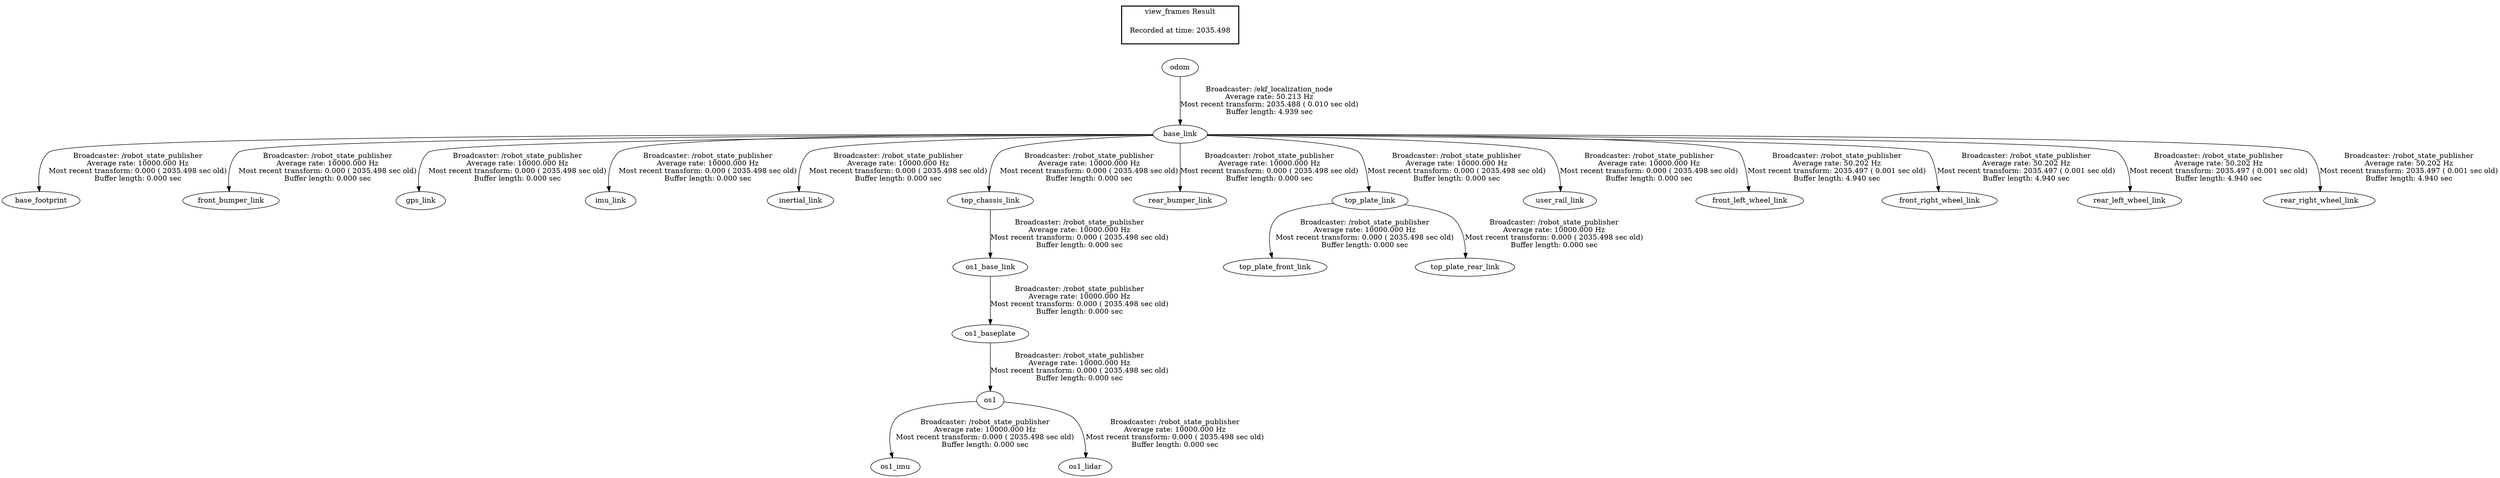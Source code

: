 digraph G {
"base_link" -> "base_footprint"[label="Broadcaster: /robot_state_publisher\nAverage rate: 10000.000 Hz\nMost recent transform: 0.000 ( 2035.498 sec old)\nBuffer length: 0.000 sec\n"];
"odom" -> "base_link"[label="Broadcaster: /ekf_localization_node\nAverage rate: 50.213 Hz\nMost recent transform: 2035.488 ( 0.010 sec old)\nBuffer length: 4.939 sec\n"];
"base_link" -> "front_bumper_link"[label="Broadcaster: /robot_state_publisher\nAverage rate: 10000.000 Hz\nMost recent transform: 0.000 ( 2035.498 sec old)\nBuffer length: 0.000 sec\n"];
"base_link" -> "gps_link"[label="Broadcaster: /robot_state_publisher\nAverage rate: 10000.000 Hz\nMost recent transform: 0.000 ( 2035.498 sec old)\nBuffer length: 0.000 sec\n"];
"base_link" -> "imu_link"[label="Broadcaster: /robot_state_publisher\nAverage rate: 10000.000 Hz\nMost recent transform: 0.000 ( 2035.498 sec old)\nBuffer length: 0.000 sec\n"];
"base_link" -> "inertial_link"[label="Broadcaster: /robot_state_publisher\nAverage rate: 10000.000 Hz\nMost recent transform: 0.000 ( 2035.498 sec old)\nBuffer length: 0.000 sec\n"];
"os1_base_link" -> "os1_baseplate"[label="Broadcaster: /robot_state_publisher\nAverage rate: 10000.000 Hz\nMost recent transform: 0.000 ( 2035.498 sec old)\nBuffer length: 0.000 sec\n"];
"top_chassis_link" -> "os1_base_link"[label="Broadcaster: /robot_state_publisher\nAverage rate: 10000.000 Hz\nMost recent transform: 0.000 ( 2035.498 sec old)\nBuffer length: 0.000 sec\n"];
"os1_baseplate" -> "os1"[label="Broadcaster: /robot_state_publisher\nAverage rate: 10000.000 Hz\nMost recent transform: 0.000 ( 2035.498 sec old)\nBuffer length: 0.000 sec\n"];
"os1" -> "os1_imu"[label="Broadcaster: /robot_state_publisher\nAverage rate: 10000.000 Hz\nMost recent transform: 0.000 ( 2035.498 sec old)\nBuffer length: 0.000 sec\n"];
"os1" -> "os1_lidar"[label="Broadcaster: /robot_state_publisher\nAverage rate: 10000.000 Hz\nMost recent transform: 0.000 ( 2035.498 sec old)\nBuffer length: 0.000 sec\n"];
"base_link" -> "top_chassis_link"[label="Broadcaster: /robot_state_publisher\nAverage rate: 10000.000 Hz\nMost recent transform: 0.000 ( 2035.498 sec old)\nBuffer length: 0.000 sec\n"];
"base_link" -> "rear_bumper_link"[label="Broadcaster: /robot_state_publisher\nAverage rate: 10000.000 Hz\nMost recent transform: 0.000 ( 2035.498 sec old)\nBuffer length: 0.000 sec\n"];
"top_plate_link" -> "top_plate_front_link"[label="Broadcaster: /robot_state_publisher\nAverage rate: 10000.000 Hz\nMost recent transform: 0.000 ( 2035.498 sec old)\nBuffer length: 0.000 sec\n"];
"base_link" -> "top_plate_link"[label="Broadcaster: /robot_state_publisher\nAverage rate: 10000.000 Hz\nMost recent transform: 0.000 ( 2035.498 sec old)\nBuffer length: 0.000 sec\n"];
"top_plate_link" -> "top_plate_rear_link"[label="Broadcaster: /robot_state_publisher\nAverage rate: 10000.000 Hz\nMost recent transform: 0.000 ( 2035.498 sec old)\nBuffer length: 0.000 sec\n"];
"base_link" -> "user_rail_link"[label="Broadcaster: /robot_state_publisher\nAverage rate: 10000.000 Hz\nMost recent transform: 0.000 ( 2035.498 sec old)\nBuffer length: 0.000 sec\n"];
"base_link" -> "front_left_wheel_link"[label="Broadcaster: /robot_state_publisher\nAverage rate: 50.202 Hz\nMost recent transform: 2035.497 ( 0.001 sec old)\nBuffer length: 4.940 sec\n"];
"base_link" -> "front_right_wheel_link"[label="Broadcaster: /robot_state_publisher\nAverage rate: 50.202 Hz\nMost recent transform: 2035.497 ( 0.001 sec old)\nBuffer length: 4.940 sec\n"];
"base_link" -> "rear_left_wheel_link"[label="Broadcaster: /robot_state_publisher\nAverage rate: 50.202 Hz\nMost recent transform: 2035.497 ( 0.001 sec old)\nBuffer length: 4.940 sec\n"];
"base_link" -> "rear_right_wheel_link"[label="Broadcaster: /robot_state_publisher\nAverage rate: 50.202 Hz\nMost recent transform: 2035.497 ( 0.001 sec old)\nBuffer length: 4.940 sec\n"];
edge [style=invis];
 subgraph cluster_legend { style=bold; color=black; label ="view_frames Result";
"Recorded at time: 2035.498"[ shape=plaintext ] ;
 }->"odom";
}